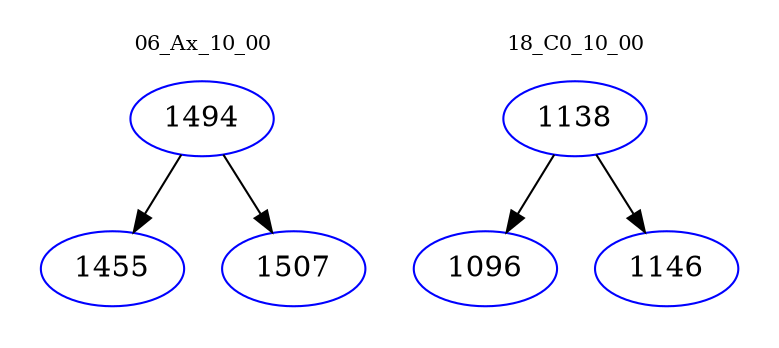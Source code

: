 digraph{
subgraph cluster_0 {
color = white
label = "06_Ax_10_00";
fontsize=10;
T0_1494 [label="1494", color="blue"]
T0_1494 -> T0_1455 [color="black"]
T0_1455 [label="1455", color="blue"]
T0_1494 -> T0_1507 [color="black"]
T0_1507 [label="1507", color="blue"]
}
subgraph cluster_1 {
color = white
label = "18_C0_10_00";
fontsize=10;
T1_1138 [label="1138", color="blue"]
T1_1138 -> T1_1096 [color="black"]
T1_1096 [label="1096", color="blue"]
T1_1138 -> T1_1146 [color="black"]
T1_1146 [label="1146", color="blue"]
}
}
